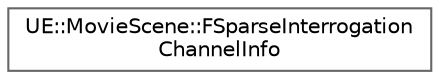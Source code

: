 digraph "Graphical Class Hierarchy"
{
 // INTERACTIVE_SVG=YES
 // LATEX_PDF_SIZE
  bgcolor="transparent";
  edge [fontname=Helvetica,fontsize=10,labelfontname=Helvetica,labelfontsize=10];
  node [fontname=Helvetica,fontsize=10,shape=box,height=0.2,width=0.4];
  rankdir="LR";
  Node0 [id="Node000000",label="UE::MovieScene::FSparseInterrogation\lChannelInfo",height=0.2,width=0.4,color="grey40", fillcolor="white", style="filled",URL="$da/d81/structUE_1_1MovieScene_1_1FSparseInterrogationChannelInfo.html",tooltip=" "];
}
